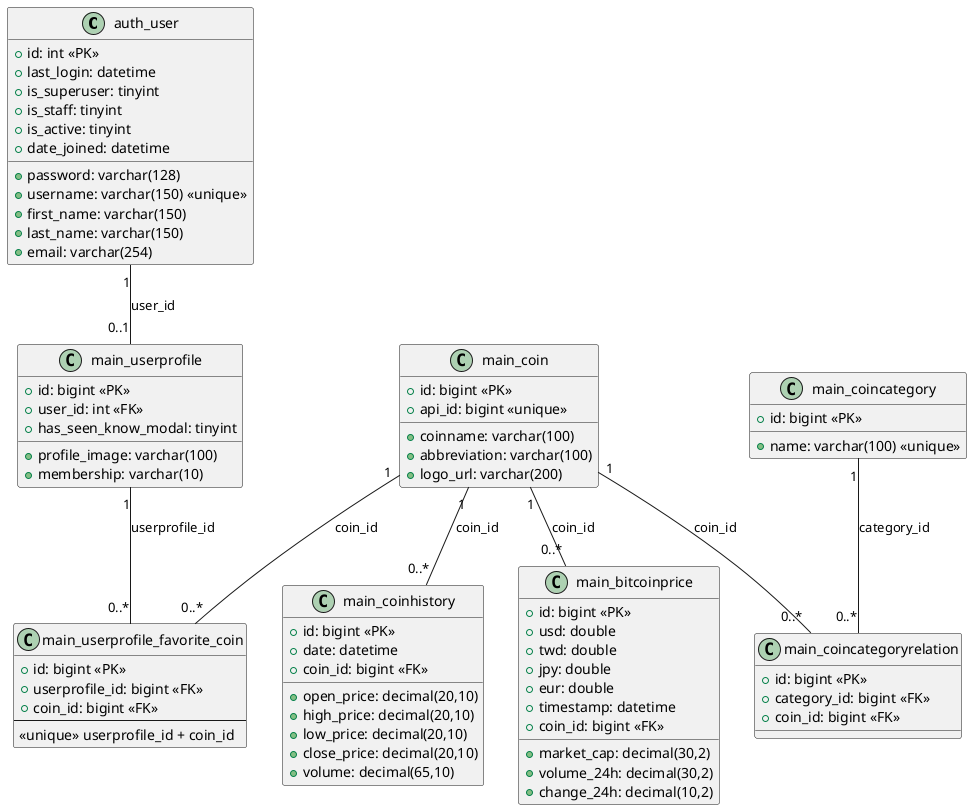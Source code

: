 @startuml

class auth_user {
  +id: int <<PK>>
  +password: varchar(128)
  +last_login: datetime
  +is_superuser: tinyint
  +username: varchar(150) <<unique>>
  +first_name: varchar(150)
  +last_name: varchar(150)
  +email: varchar(254)
  +is_staff: tinyint
  +is_active: tinyint
  +date_joined: datetime
}

class main_userprofile {
  +id: bigint <<PK>>
  +profile_image: varchar(100)
  +user_id: int <<FK>>
  +membership: varchar(10)
  +has_seen_know_modal: tinyint
}

class main_userprofile_favorite_coin {
  +id: bigint <<PK>>
  +userprofile_id: bigint <<FK>>
  +coin_id: bigint <<FK>>
  --
  <<unique>> userprofile_id + coin_id
}

class main_coin {
  +id: bigint <<PK>>
  +coinname: varchar(100)
  +abbreviation: varchar(100)
  +logo_url: varchar(200)
  +api_id: bigint <<unique>>
}

class main_coincategory {
  +id: bigint <<PK>>
  +name: varchar(100) <<unique>>
}

class main_coincategoryrelation {
  +id: bigint <<PK>>
  +category_id: bigint <<FK>>
  +coin_id: bigint <<FK>>
}

class main_coinhistory {
  +id: bigint <<PK>>
  +date: datetime
  +open_price: decimal(20,10)
  +high_price: decimal(20,10)
  +low_price: decimal(20,10)
  +close_price: decimal(20,10)
  +volume: decimal(65,10)
  +coin_id: bigint <<FK>>
}

class main_bitcoinprice {
  +id: bigint <<PK>>
  +usd: double
  +twd: double
  +jpy: double
  +eur: double
  +market_cap: decimal(30,2)
  +volume_24h: decimal(30,2)
  +change_24h: decimal(10,2)
  +timestamp: datetime
  +coin_id: bigint <<FK>>
}

auth_user "1" -- "0..1" main_userprofile : "user_id"
main_userprofile "1" -- "0..*" main_userprofile_favorite_coin : "userprofile_id"
main_coin "1" -- "0..*" main_userprofile_favorite_coin : "coin_id"

main_coincategory "1" -- "0..*" main_coincategoryrelation : "category_id"
main_coin "1" -- "0..*" main_coincategoryrelation : "coin_id"

main_coin "1" -- "0..*" main_coinhistory : "coin_id"
main_coin "1" -- "0..*" main_bitcoinprice : "coin_id"

@enduml
